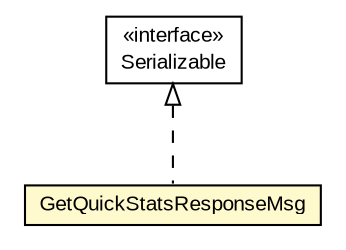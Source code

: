 #!/usr/local/bin/dot
#
# Class diagram 
# Generated by UMLGraph version R5_6-24-gf6e263 (http://www.umlgraph.org/)
#

digraph G {
	edge [fontname="arial",fontsize=10,labelfontname="arial",labelfontsize=10];
	node [fontname="arial",fontsize=10,shape=plaintext];
	nodesep=0.25;
	ranksep=0.5;
	// org.miloss.fgsms.services.interfaces.dataaccessservice.GetQuickStatsResponseMsg
	c615195 [label=<<table title="org.miloss.fgsms.services.interfaces.dataaccessservice.GetQuickStatsResponseMsg" border="0" cellborder="1" cellspacing="0" cellpadding="2" port="p" bgcolor="lemonChiffon" href="./GetQuickStatsResponseMsg.html">
		<tr><td><table border="0" cellspacing="0" cellpadding="1">
<tr><td align="center" balign="center"> GetQuickStatsResponseMsg </td></tr>
		</table></td></tr>
		</table>>, URL="./GetQuickStatsResponseMsg.html", fontname="arial", fontcolor="black", fontsize=10.0];
	//org.miloss.fgsms.services.interfaces.dataaccessservice.GetQuickStatsResponseMsg implements java.io.Serializable
	c616097:p -> c615195:p [dir=back,arrowtail=empty,style=dashed];
	// java.io.Serializable
	c616097 [label=<<table title="java.io.Serializable" border="0" cellborder="1" cellspacing="0" cellpadding="2" port="p" href="http://java.sun.com/j2se/1.4.2/docs/api/java/io/Serializable.html">
		<tr><td><table border="0" cellspacing="0" cellpadding="1">
<tr><td align="center" balign="center"> &#171;interface&#187; </td></tr>
<tr><td align="center" balign="center"> Serializable </td></tr>
		</table></td></tr>
		</table>>, URL="http://java.sun.com/j2se/1.4.2/docs/api/java/io/Serializable.html", fontname="arial", fontcolor="black", fontsize=10.0];
}

